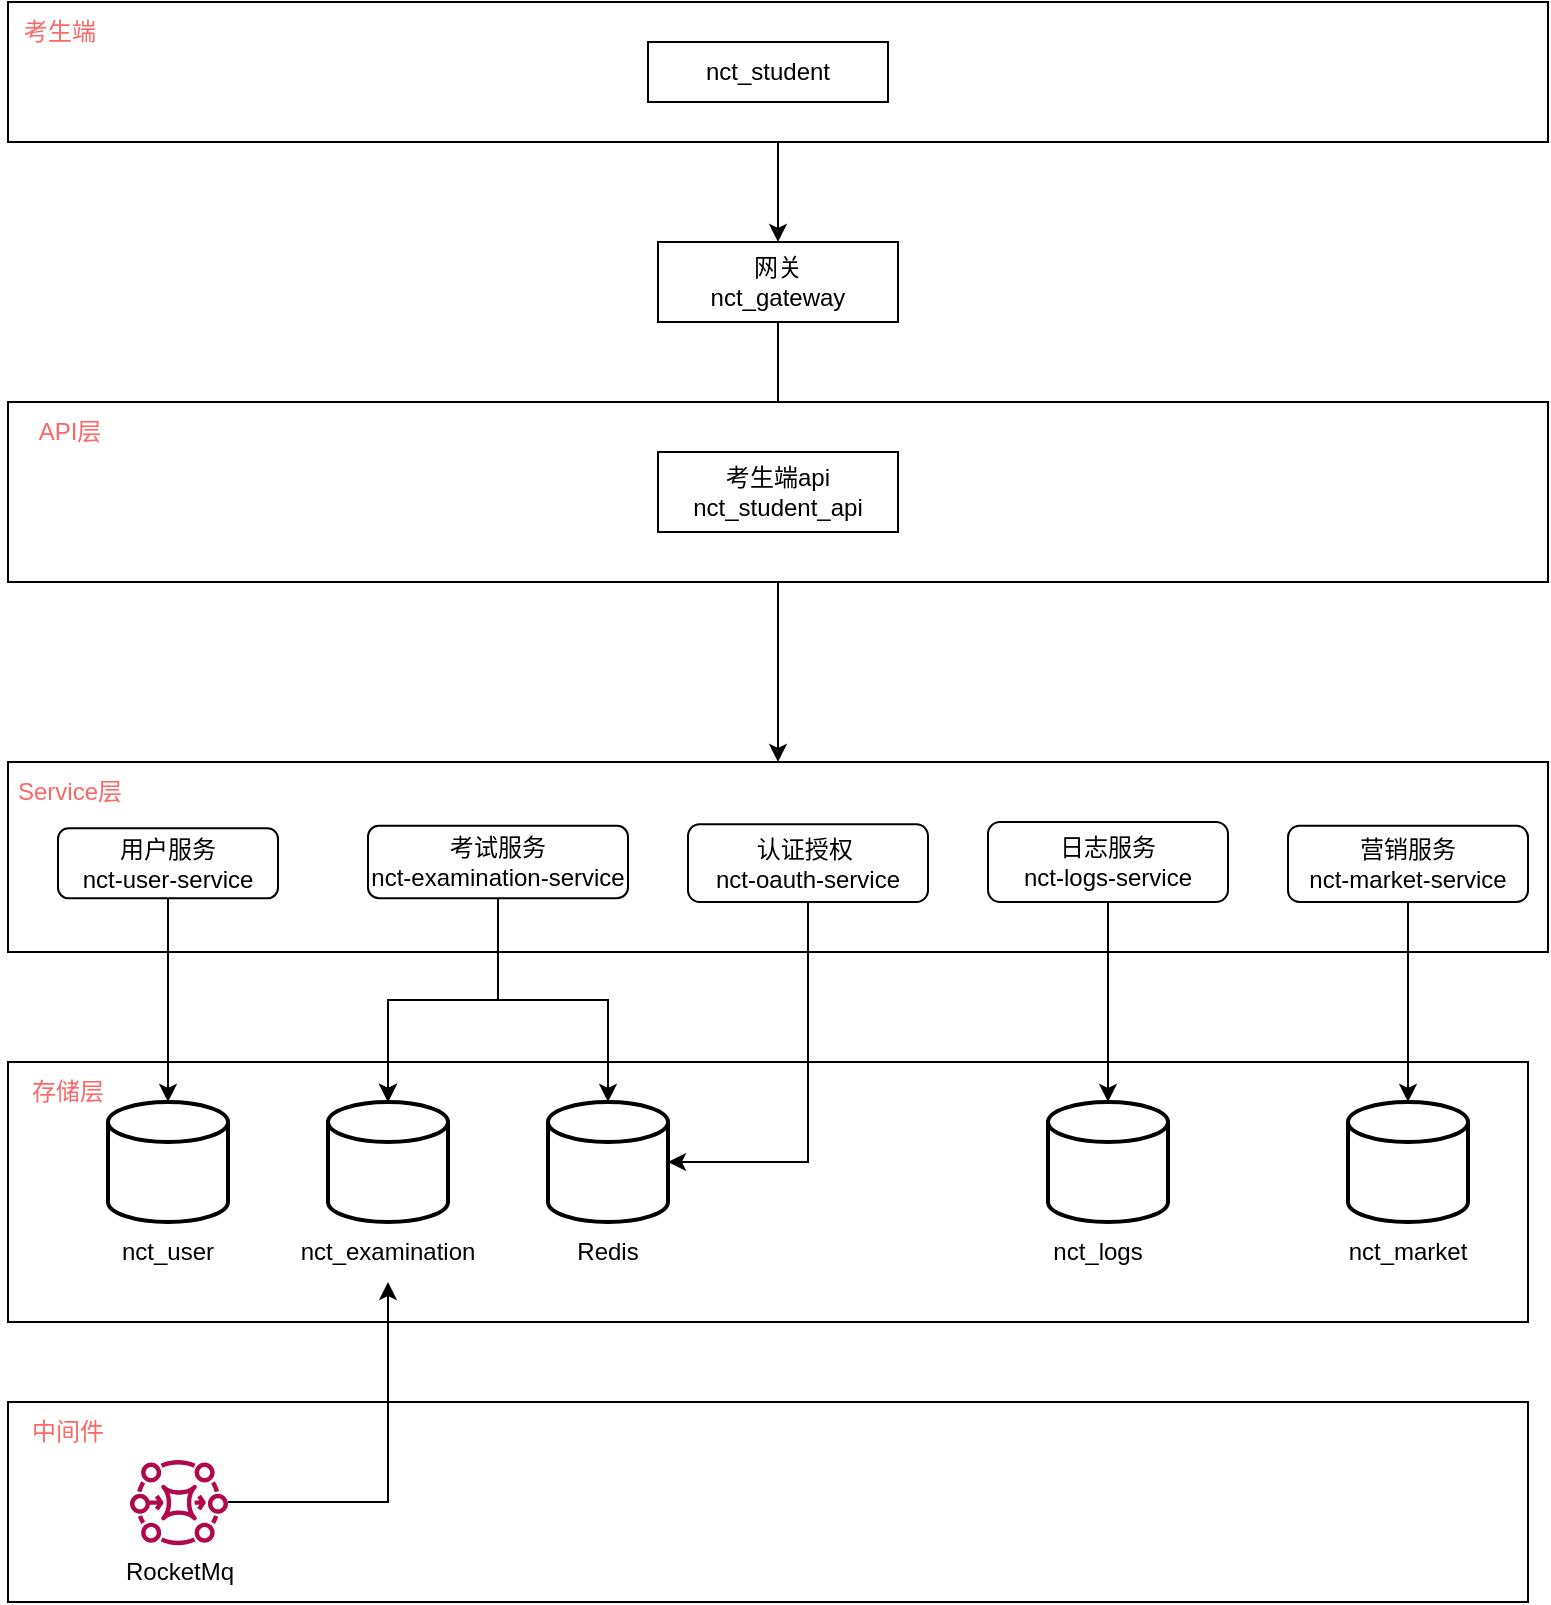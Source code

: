<mxfile version="21.1.5" type="github">
  <diagram name="第 1 页" id="p8BG9lo1mxIQ2AK1LwqT">
    <mxGraphModel dx="1674" dy="907" grid="1" gridSize="10" guides="1" tooltips="1" connect="1" arrows="1" fold="1" page="1" pageScale="1" pageWidth="827" pageHeight="1169" math="0" shadow="0">
      <root>
        <mxCell id="0" />
        <mxCell id="1" parent="0" />
        <mxCell id="w9-ldvaxHDLmsX1voLl7-76" value="" style="edgeStyle=orthogonalEdgeStyle;rounded=0;orthogonalLoop=1;jettySize=auto;html=1;fontFamily=Helvetica;fontSize=12;fontColor=default;" edge="1" parent="1" source="w9-ldvaxHDLmsX1voLl7-1" target="w9-ldvaxHDLmsX1voLl7-7">
          <mxGeometry relative="1" as="geometry" />
        </mxCell>
        <mxCell id="w9-ldvaxHDLmsX1voLl7-1" value="&amp;nbsp;" style="rounded=0;whiteSpace=wrap;html=1;" vertex="1" parent="1">
          <mxGeometry x="40" y="160" width="770" height="70" as="geometry" />
        </mxCell>
        <mxCell id="w9-ldvaxHDLmsX1voLl7-4" value="nct_student" style="rounded=0;whiteSpace=wrap;html=1;" vertex="1" parent="1">
          <mxGeometry x="360" y="180" width="120" height="30" as="geometry" />
        </mxCell>
        <mxCell id="w9-ldvaxHDLmsX1voLl7-78" value="" style="edgeStyle=orthogonalEdgeStyle;rounded=0;orthogonalLoop=1;jettySize=auto;html=1;fontFamily=Helvetica;fontSize=12;fontColor=default;" edge="1" parent="1" source="w9-ldvaxHDLmsX1voLl7-7" target="w9-ldvaxHDLmsX1voLl7-14">
          <mxGeometry relative="1" as="geometry" />
        </mxCell>
        <mxCell id="w9-ldvaxHDLmsX1voLl7-7" value="网关&lt;br&gt;nct_gateway" style="rounded=0;whiteSpace=wrap;html=1;" vertex="1" parent="1">
          <mxGeometry x="365" y="280" width="120" height="40" as="geometry" />
        </mxCell>
        <mxCell id="w9-ldvaxHDLmsX1voLl7-73" style="edgeStyle=orthogonalEdgeStyle;rounded=0;orthogonalLoop=1;jettySize=auto;html=1;entryX=0.5;entryY=0;entryDx=0;entryDy=0;fontFamily=Helvetica;fontSize=12;fontColor=default;" edge="1" parent="1" source="w9-ldvaxHDLmsX1voLl7-13" target="w9-ldvaxHDLmsX1voLl7-15">
          <mxGeometry relative="1" as="geometry" />
        </mxCell>
        <mxCell id="w9-ldvaxHDLmsX1voLl7-13" value="" style="rounded=0;whiteSpace=wrap;html=1;" vertex="1" parent="1">
          <mxGeometry x="40" y="360" width="770" height="90" as="geometry" />
        </mxCell>
        <mxCell id="w9-ldvaxHDLmsX1voLl7-14" value="考生端api&lt;br&gt;nct_student_api" style="rounded=0;whiteSpace=wrap;html=1;" vertex="1" parent="1">
          <mxGeometry x="365" y="385" width="120" height="40" as="geometry" />
        </mxCell>
        <mxCell id="w9-ldvaxHDLmsX1voLl7-15" value="" style="rounded=0;whiteSpace=wrap;html=1;" vertex="1" parent="1">
          <mxGeometry x="40" y="540" width="770" height="95" as="geometry" />
        </mxCell>
        <mxCell id="w9-ldvaxHDLmsX1voLl7-23" value="&lt;font color=&quot;#ff6666&quot;&gt;Service层&lt;/font&gt;" style="text;html=1;strokeColor=none;fillColor=none;align=center;verticalAlign=middle;whiteSpace=wrap;rounded=0;" vertex="1" parent="1">
          <mxGeometry x="41" y="540" width="60" height="30" as="geometry" />
        </mxCell>
        <mxCell id="w9-ldvaxHDLmsX1voLl7-24" value="&lt;font color=&quot;#ff6666&quot;&gt;API层&lt;/font&gt;" style="text;html=1;strokeColor=none;fillColor=none;align=center;verticalAlign=middle;whiteSpace=wrap;rounded=0;" vertex="1" parent="1">
          <mxGeometry x="41" y="360" width="60" height="30" as="geometry" />
        </mxCell>
        <mxCell id="w9-ldvaxHDLmsX1voLl7-33" value="" style="rounded=0;whiteSpace=wrap;html=1;" vertex="1" parent="1">
          <mxGeometry x="40" y="690" width="760" height="130" as="geometry" />
        </mxCell>
        <mxCell id="w9-ldvaxHDLmsX1voLl7-34" value="" style="strokeWidth=2;html=1;shape=mxgraph.flowchart.database;whiteSpace=wrap;" vertex="1" parent="1">
          <mxGeometry x="90" y="710" width="60" height="60" as="geometry" />
        </mxCell>
        <mxCell id="w9-ldvaxHDLmsX1voLl7-35" value="&lt;font color=&quot;#ff6666&quot;&gt;存储层&lt;/font&gt;" style="text;html=1;strokeColor=none;fillColor=none;align=center;verticalAlign=middle;whiteSpace=wrap;rounded=0;" vertex="1" parent="1">
          <mxGeometry x="40" y="690" width="60" height="30" as="geometry" />
        </mxCell>
        <mxCell id="w9-ldvaxHDLmsX1voLl7-38" value="" style="edgeStyle=orthogonalEdgeStyle;rounded=0;orthogonalLoop=1;jettySize=auto;html=1;entryX=0.5;entryY=0;entryDx=0;entryDy=0;entryPerimeter=0;" edge="1" parent="1" source="w9-ldvaxHDLmsX1voLl7-37" target="w9-ldvaxHDLmsX1voLl7-34">
          <mxGeometry relative="1" as="geometry" />
        </mxCell>
        <mxCell id="w9-ldvaxHDLmsX1voLl7-37" value="用户服务&lt;br style=&quot;border-color: var(--border-color);&quot;&gt;nct-user-service" style="rounded=1;whiteSpace=wrap;html=1;" vertex="1" parent="1">
          <mxGeometry x="65" y="573.13" width="110" height="35" as="geometry" />
        </mxCell>
        <mxCell id="w9-ldvaxHDLmsX1voLl7-40" value="nct_user" style="text;html=1;strokeColor=none;fillColor=none;align=center;verticalAlign=middle;whiteSpace=wrap;rounded=0;" vertex="1" parent="1">
          <mxGeometry x="90" y="770" width="60" height="30" as="geometry" />
        </mxCell>
        <mxCell id="w9-ldvaxHDLmsX1voLl7-41" value="" style="strokeWidth=2;html=1;shape=mxgraph.flowchart.database;whiteSpace=wrap;" vertex="1" parent="1">
          <mxGeometry x="200" y="710" width="60" height="60" as="geometry" />
        </mxCell>
        <mxCell id="w9-ldvaxHDLmsX1voLl7-42" value="nct_examination&lt;br&gt;" style="text;html=1;strokeColor=none;fillColor=none;align=center;verticalAlign=middle;whiteSpace=wrap;rounded=0;" vertex="1" parent="1">
          <mxGeometry x="200" y="770" width="60" height="30" as="geometry" />
        </mxCell>
        <mxCell id="w9-ldvaxHDLmsX1voLl7-45" value="" style="edgeStyle=orthogonalEdgeStyle;rounded=0;orthogonalLoop=1;jettySize=auto;html=1;" edge="1" parent="1" source="w9-ldvaxHDLmsX1voLl7-44" target="w9-ldvaxHDLmsX1voLl7-41">
          <mxGeometry relative="1" as="geometry" />
        </mxCell>
        <mxCell id="w9-ldvaxHDLmsX1voLl7-48" value="" style="edgeStyle=orthogonalEdgeStyle;rounded=0;orthogonalLoop=1;jettySize=auto;html=1;" edge="1" parent="1" source="w9-ldvaxHDLmsX1voLl7-44" target="w9-ldvaxHDLmsX1voLl7-41">
          <mxGeometry relative="1" as="geometry" />
        </mxCell>
        <mxCell id="w9-ldvaxHDLmsX1voLl7-50" style="edgeStyle=orthogonalEdgeStyle;rounded=0;orthogonalLoop=1;jettySize=auto;html=1;" edge="1" parent="1" source="w9-ldvaxHDLmsX1voLl7-44" target="w9-ldvaxHDLmsX1voLl7-46">
          <mxGeometry relative="1" as="geometry" />
        </mxCell>
        <mxCell id="w9-ldvaxHDLmsX1voLl7-44" value="考试服务&lt;br style=&quot;border-color: var(--border-color);&quot;&gt;nct-examination-service" style="rounded=1;whiteSpace=wrap;html=1;" vertex="1" parent="1">
          <mxGeometry x="220" y="571.89" width="130" height="36.24" as="geometry" />
        </mxCell>
        <mxCell id="w9-ldvaxHDLmsX1voLl7-46" value="" style="strokeWidth=2;html=1;shape=mxgraph.flowchart.database;whiteSpace=wrap;" vertex="1" parent="1">
          <mxGeometry x="310" y="710" width="60" height="60" as="geometry" />
        </mxCell>
        <mxCell id="w9-ldvaxHDLmsX1voLl7-47" value="Redis" style="text;html=1;strokeColor=none;fillColor=none;align=center;verticalAlign=middle;whiteSpace=wrap;rounded=0;" vertex="1" parent="1">
          <mxGeometry x="310" y="770" width="60" height="30" as="geometry" />
        </mxCell>
        <mxCell id="w9-ldvaxHDLmsX1voLl7-55" style="edgeStyle=orthogonalEdgeStyle;rounded=0;orthogonalLoop=1;jettySize=auto;html=1;entryX=1;entryY=0.5;entryDx=0;entryDy=0;entryPerimeter=0;exitX=0.5;exitY=1;exitDx=0;exitDy=0;" edge="1" parent="1" source="w9-ldvaxHDLmsX1voLl7-51" target="w9-ldvaxHDLmsX1voLl7-46">
          <mxGeometry relative="1" as="geometry" />
        </mxCell>
        <mxCell id="w9-ldvaxHDLmsX1voLl7-51" value="认证授权&amp;nbsp;&lt;br style=&quot;border-color: var(--border-color);&quot;&gt;nct-oauth-service" style="rounded=1;whiteSpace=wrap;html=1;" vertex="1" parent="1">
          <mxGeometry x="380" y="571.13" width="120" height="38.87" as="geometry" />
        </mxCell>
        <mxCell id="w9-ldvaxHDLmsX1voLl7-56" value="" style="strokeWidth=2;html=1;shape=mxgraph.flowchart.database;whiteSpace=wrap;" vertex="1" parent="1">
          <mxGeometry x="560" y="710" width="60" height="60" as="geometry" />
        </mxCell>
        <mxCell id="w9-ldvaxHDLmsX1voLl7-57" value="" style="strokeWidth=2;html=1;shape=mxgraph.flowchart.database;whiteSpace=wrap;" vertex="1" parent="1">
          <mxGeometry x="710" y="710" width="60" height="60" as="geometry" />
        </mxCell>
        <mxCell id="w9-ldvaxHDLmsX1voLl7-58" value="nct_logs" style="text;html=1;strokeColor=none;fillColor=none;align=center;verticalAlign=middle;whiteSpace=wrap;rounded=0;" vertex="1" parent="1">
          <mxGeometry x="555" y="770" width="60" height="30" as="geometry" />
        </mxCell>
        <mxCell id="w9-ldvaxHDLmsX1voLl7-59" value="nct_market" style="text;html=1;strokeColor=none;fillColor=none;align=center;verticalAlign=middle;whiteSpace=wrap;rounded=0;" vertex="1" parent="1">
          <mxGeometry x="710" y="770" width="60" height="30" as="geometry" />
        </mxCell>
        <mxCell id="w9-ldvaxHDLmsX1voLl7-62" value="" style="edgeStyle=orthogonalEdgeStyle;rounded=0;orthogonalLoop=1;jettySize=auto;html=1;" edge="1" parent="1" source="w9-ldvaxHDLmsX1voLl7-60" target="w9-ldvaxHDLmsX1voLl7-56">
          <mxGeometry relative="1" as="geometry" />
        </mxCell>
        <mxCell id="w9-ldvaxHDLmsX1voLl7-60" value="日志服务&lt;br style=&quot;border-color: var(--border-color);&quot;&gt;nct-logs-service" style="rounded=1;whiteSpace=wrap;html=1;" vertex="1" parent="1">
          <mxGeometry x="530" y="570" width="120" height="40" as="geometry" />
        </mxCell>
        <mxCell id="w9-ldvaxHDLmsX1voLl7-63" style="edgeStyle=orthogonalEdgeStyle;rounded=0;orthogonalLoop=1;jettySize=auto;html=1;entryX=0.5;entryY=0;entryDx=0;entryDy=0;entryPerimeter=0;" edge="1" parent="1" source="w9-ldvaxHDLmsX1voLl7-61" target="w9-ldvaxHDLmsX1voLl7-57">
          <mxGeometry relative="1" as="geometry">
            <mxPoint x="740" y="650" as="targetPoint" />
          </mxGeometry>
        </mxCell>
        <mxCell id="w9-ldvaxHDLmsX1voLl7-61" value="营销服务&lt;br style=&quot;border-color: var(--border-color);&quot;&gt;nct-market-service" style="rounded=1;whiteSpace=wrap;html=1;" vertex="1" parent="1">
          <mxGeometry x="680" y="571.89" width="120" height="38.11" as="geometry" />
        </mxCell>
        <mxCell id="w9-ldvaxHDLmsX1voLl7-64" value="" style="rounded=0;whiteSpace=wrap;html=1;" vertex="1" parent="1">
          <mxGeometry x="40" y="860" width="760" height="100" as="geometry" />
        </mxCell>
        <mxCell id="w9-ldvaxHDLmsX1voLl7-66" value="&lt;font color=&quot;#ff6666&quot;&gt;中间件&lt;/font&gt;" style="text;html=1;strokeColor=none;fillColor=none;align=center;verticalAlign=middle;whiteSpace=wrap;rounded=0;" vertex="1" parent="1">
          <mxGeometry x="40" y="860" width="60" height="30" as="geometry" />
        </mxCell>
        <mxCell id="w9-ldvaxHDLmsX1voLl7-72" style="edgeStyle=orthogonalEdgeStyle;rounded=0;orthogonalLoop=1;jettySize=auto;html=1;" edge="1" parent="1" source="w9-ldvaxHDLmsX1voLl7-70" target="w9-ldvaxHDLmsX1voLl7-42">
          <mxGeometry relative="1" as="geometry" />
        </mxCell>
        <mxCell id="w9-ldvaxHDLmsX1voLl7-70" value="" style="sketch=0;outlineConnect=0;fontColor=#232F3E;gradientColor=none;fillColor=#B0084D;strokeColor=none;dashed=0;verticalLabelPosition=bottom;verticalAlign=top;align=center;html=1;fontSize=12;fontStyle=0;aspect=fixed;pointerEvents=1;shape=mxgraph.aws4.mq_broker;" vertex="1" parent="1">
          <mxGeometry x="101" y="885.5" width="49" height="49" as="geometry" />
        </mxCell>
        <mxCell id="w9-ldvaxHDLmsX1voLl7-71" value="RocketMq" style="text;html=1;strokeColor=none;fillColor=none;align=center;verticalAlign=middle;whiteSpace=wrap;rounded=0;" vertex="1" parent="1">
          <mxGeometry x="95.5" y="930" width="60" height="30" as="geometry" />
        </mxCell>
        <mxCell id="w9-ldvaxHDLmsX1voLl7-75" value="&lt;font color=&quot;#ff6666&quot;&gt;考生端&lt;/font&gt;" style="text;html=1;strokeColor=none;fillColor=none;align=center;verticalAlign=middle;whiteSpace=wrap;rounded=0;fontSize=12;fontFamily=Helvetica;fontColor=default;" vertex="1" parent="1">
          <mxGeometry x="36" y="160" width="60" height="30" as="geometry" />
        </mxCell>
      </root>
    </mxGraphModel>
  </diagram>
</mxfile>
